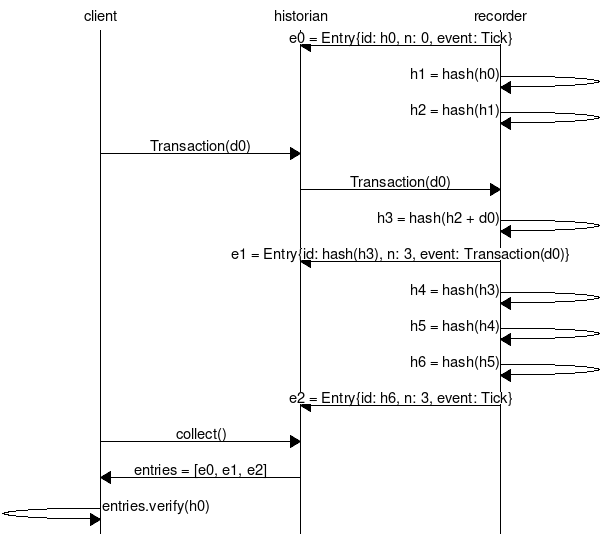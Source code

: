 msc {
  client,historian,recorder;

  recorder=>historian [ label = "e0 = Entry{id: h0, n: 0, event: Tick}" ] ;
  recorder=>recorder [ label = "h1 = hash(h0)" ] ;
  recorder=>recorder [ label = "h2 = hash(h1)" ] ;
  client=>historian [ label = "Transaction(d0)" ] ;
  historian=>recorder [ label = "Transaction(d0)" ] ;
  recorder=>recorder [ label = "h3 = hash(h2 + d0)" ] ;
  recorder=>historian [ label = "e1 = Entry{id: hash(h3), n: 3, event: Transaction(d0)}" ] ;
  recorder=>recorder [ label = "h4 = hash(h3)" ] ;
  recorder=>recorder [ label = "h5 = hash(h4)" ] ;
  recorder=>recorder [ label = "h6 = hash(h5)" ] ;
  recorder=>historian [ label = "e2 = Entry{id: h6, n: 3, event: Tick}" ] ;
  client=>historian [ label = "collect()" ] ;
  historian=>client [ label = "entries = [e0, e1, e2]" ] ;
  client=>client [ label = "entries.verify(h0)" ] ;
}

